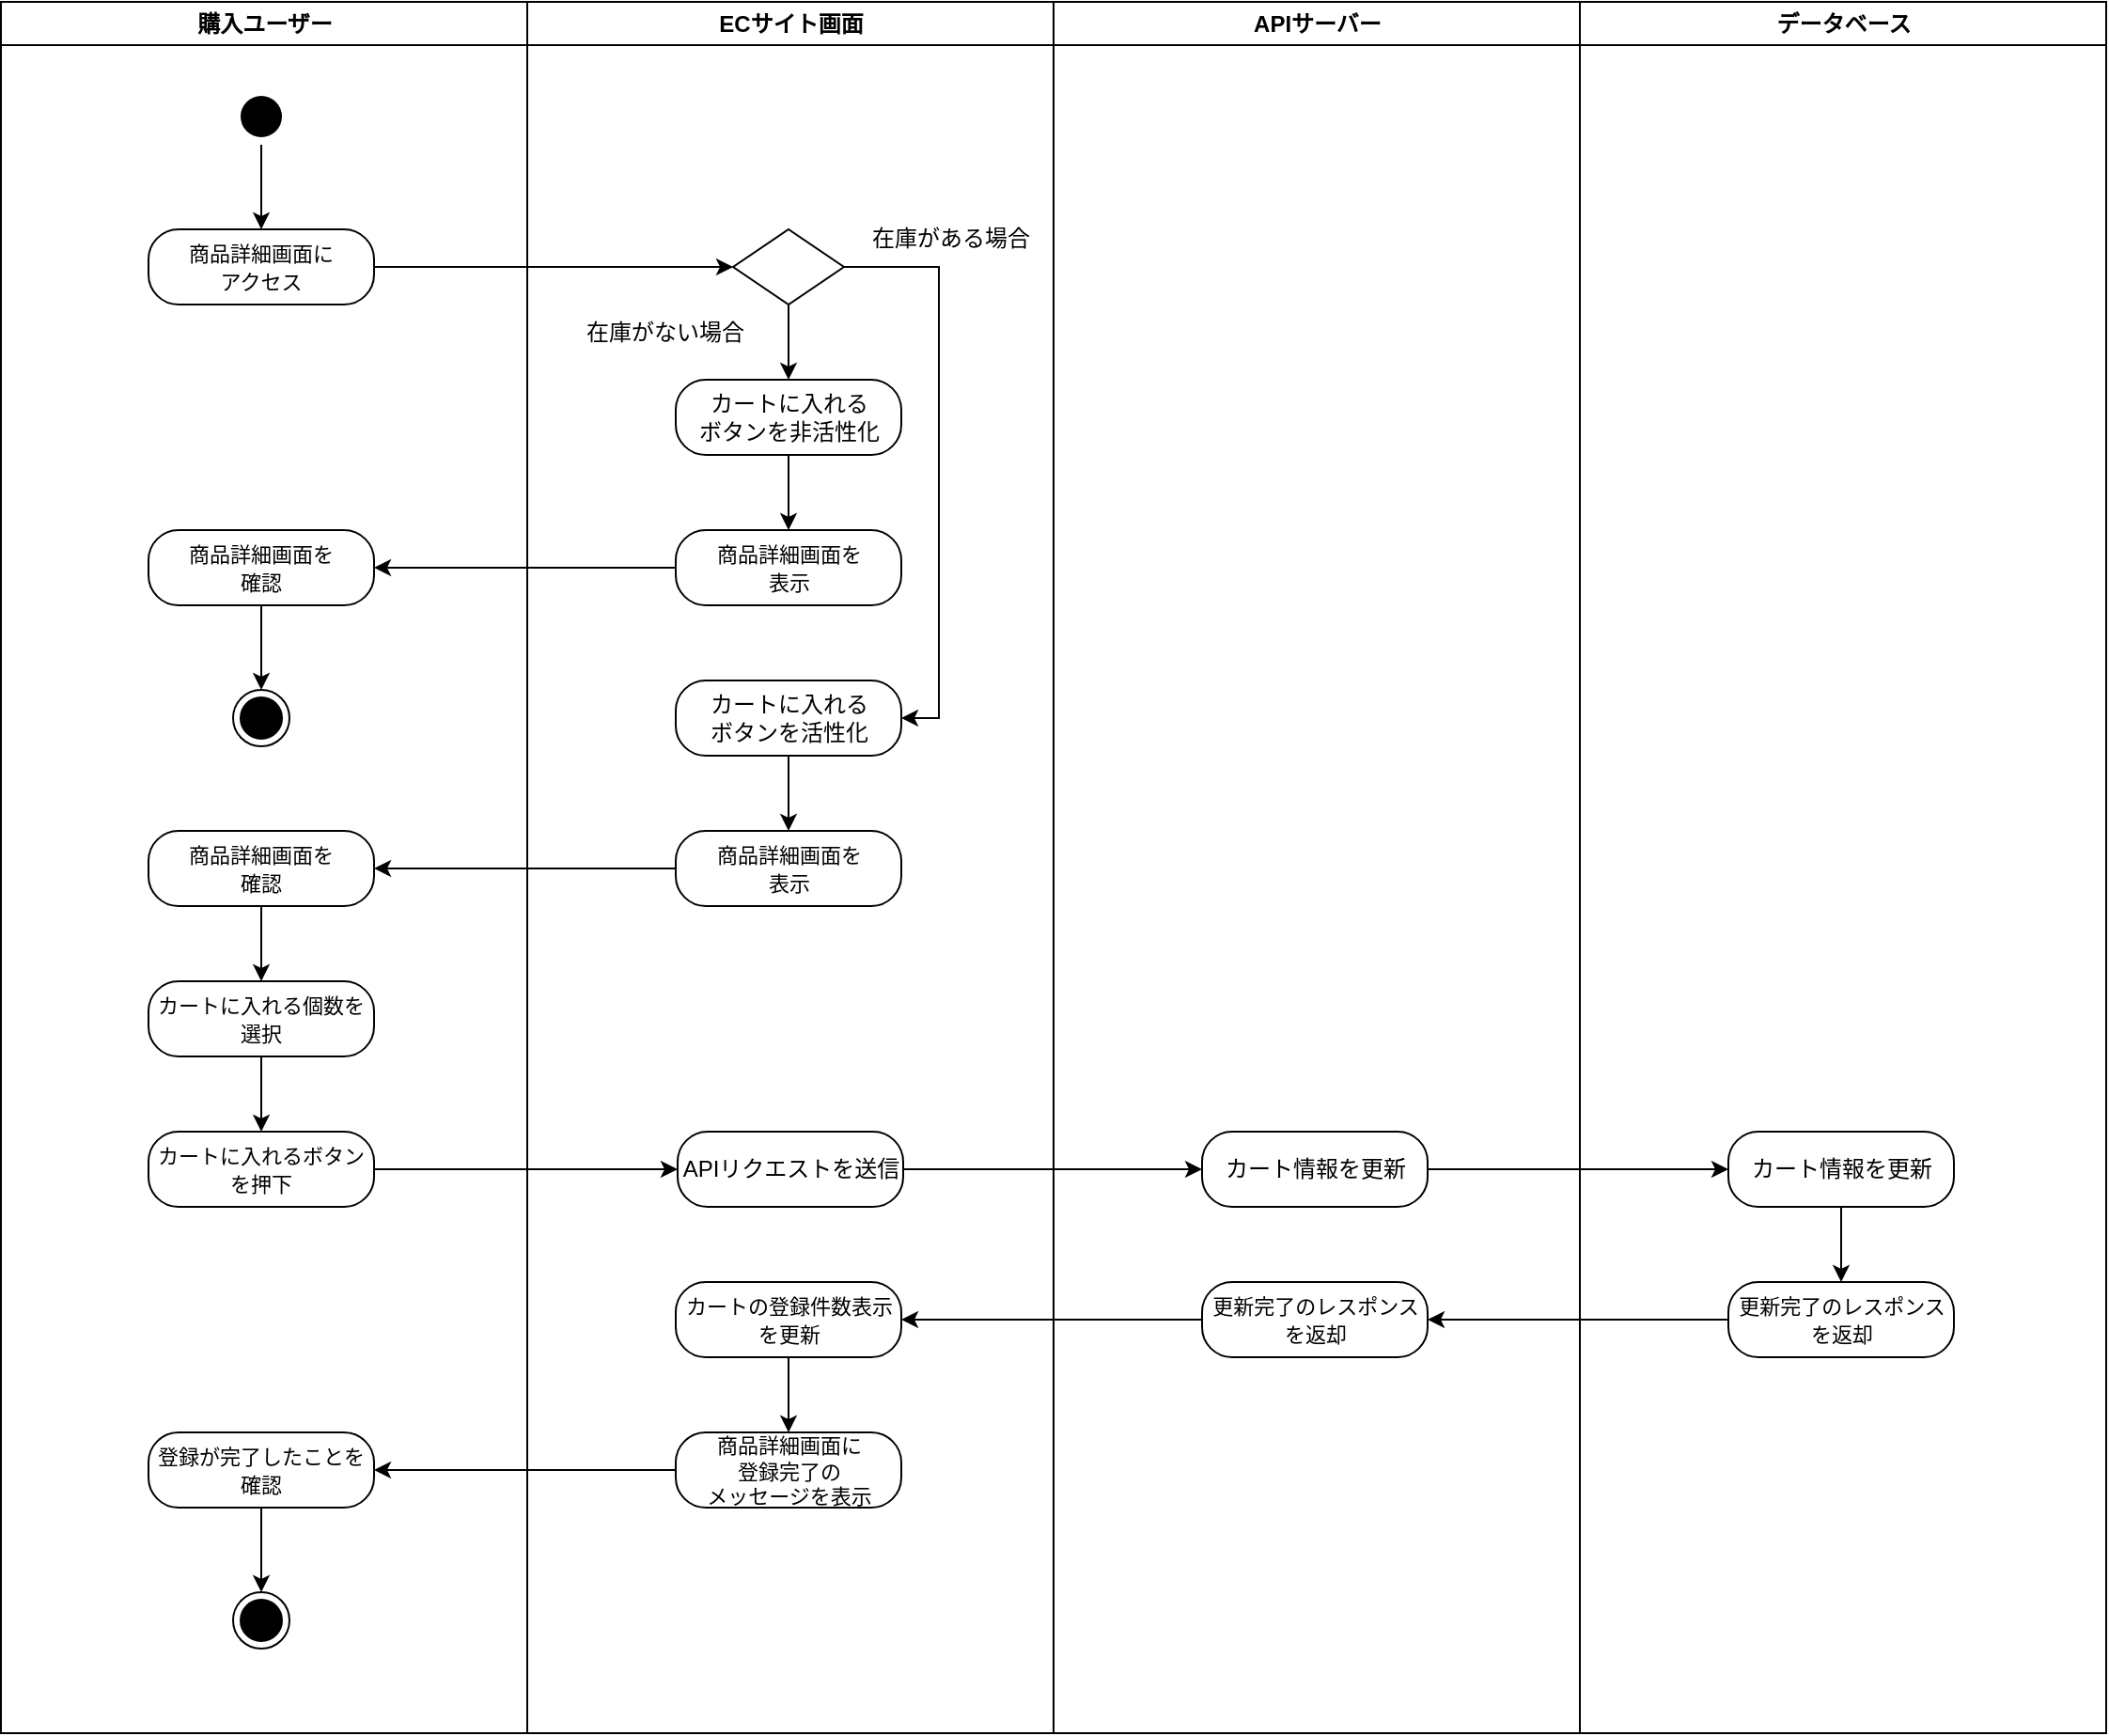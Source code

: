 <mxfile version="24.4.8" type="google">
  <diagram name="Page-1" id="e7e014a7-5840-1c2e-5031-d8a46d1fe8dd">
    <mxGraphModel grid="0" page="0" gridSize="10" guides="1" tooltips="1" connect="1" arrows="1" fold="1" pageScale="1" pageWidth="1169" pageHeight="826" background="none" math="0" shadow="0">
      <root>
        <mxCell id="0" />
        <mxCell id="1" parent="0" />
        <mxCell id="2" value="購入ユーザー" style="swimlane;whiteSpace=wrap;startSize=23;" vertex="1" parent="1">
          <mxGeometry x="161.5" y="39" width="280" height="921" as="geometry" />
        </mxCell>
        <mxCell id="KcW6IALJ6MYgWLLUSF9g-22" style="edgeStyle=orthogonalEdgeStyle;rounded=0;orthogonalLoop=1;jettySize=auto;html=1;entryX=0.5;entryY=0;entryDx=0;entryDy=0;" edge="1" parent="2" source="5" target="KcW6IALJ6MYgWLLUSF9g-21">
          <mxGeometry relative="1" as="geometry" />
        </mxCell>
        <mxCell id="5" value="" style="ellipse;shape=startState;fillColor=#000000;strokeColor=none;" vertex="1" parent="2">
          <mxGeometry x="123.5" y="46" width="30" height="30" as="geometry" />
        </mxCell>
        <mxCell id="KcW6IALJ6MYgWLLUSF9g-21" value="&lt;span style=&quot;font-size: 11px;&quot;&gt;商品詳細画面に&lt;/span&gt;&lt;div&gt;&lt;span style=&quot;font-size: 11px;&quot;&gt;アクセス&lt;/span&gt;&lt;/div&gt;" style="rounded=1;whiteSpace=wrap;html=1;arcSize=40;" vertex="1" parent="2">
          <mxGeometry x="78.5" y="121" width="120" height="40" as="geometry" />
        </mxCell>
        <mxCell id="KcW6IALJ6MYgWLLUSF9g-26" value="&lt;span style=&quot;font-size: 11px;&quot;&gt;カートに入れるボタンを押下&lt;/span&gt;" style="rounded=1;whiteSpace=wrap;html=1;arcSize=40;" vertex="1" parent="2">
          <mxGeometry x="78.5" y="601" width="120" height="40" as="geometry" />
        </mxCell>
        <mxCell id="KcW6IALJ6MYgWLLUSF9g-91" style="edgeStyle=orthogonalEdgeStyle;rounded=0;orthogonalLoop=1;jettySize=auto;html=1;entryX=0.5;entryY=0;entryDx=0;entryDy=0;" edge="1" parent="2" source="KcW6IALJ6MYgWLLUSF9g-55" target="KcW6IALJ6MYgWLLUSF9g-90">
          <mxGeometry relative="1" as="geometry" />
        </mxCell>
        <mxCell id="KcW6IALJ6MYgWLLUSF9g-55" value="&lt;span style=&quot;font-size: 11px;&quot;&gt;商品詳細画面を&lt;/span&gt;&lt;div&gt;&lt;span style=&quot;font-size: 11px;&quot;&gt;確認&lt;/span&gt;&lt;/div&gt;" style="rounded=1;whiteSpace=wrap;html=1;arcSize=40;" vertex="1" parent="2">
          <mxGeometry x="78.5" y="441" width="120" height="40" as="geometry" />
        </mxCell>
        <mxCell id="KcW6IALJ6MYgWLLUSF9g-59" style="edgeStyle=orthogonalEdgeStyle;rounded=0;orthogonalLoop=1;jettySize=auto;html=1;entryX=0.5;entryY=0;entryDx=0;entryDy=0;" edge="1" parent="2" source="KcW6IALJ6MYgWLLUSF9g-56" target="KcW6IALJ6MYgWLLUSF9g-58">
          <mxGeometry relative="1" as="geometry" />
        </mxCell>
        <mxCell id="KcW6IALJ6MYgWLLUSF9g-56" value="&lt;span style=&quot;font-size: 11px;&quot;&gt;商品詳細画面を&lt;/span&gt;&lt;div&gt;&lt;span style=&quot;font-size: 11px;&quot;&gt;確認&lt;/span&gt;&lt;/div&gt;" style="rounded=1;whiteSpace=wrap;html=1;arcSize=40;" vertex="1" parent="2">
          <mxGeometry x="78.5" y="281" width="120" height="40" as="geometry" />
        </mxCell>
        <mxCell id="KcW6IALJ6MYgWLLUSF9g-58" value="" style="ellipse;html=1;shape=endState;fillColor=#000000;strokeColor=default;" vertex="1" parent="2">
          <mxGeometry x="123.5" y="366" width="30" height="30" as="geometry" />
        </mxCell>
        <mxCell id="KcW6IALJ6MYgWLLUSF9g-88" style="edgeStyle=orthogonalEdgeStyle;rounded=0;orthogonalLoop=1;jettySize=auto;html=1;entryX=0.5;entryY=0;entryDx=0;entryDy=0;" edge="1" parent="2" source="KcW6IALJ6MYgWLLUSF9g-81" target="KcW6IALJ6MYgWLLUSF9g-87">
          <mxGeometry relative="1" as="geometry" />
        </mxCell>
        <mxCell id="KcW6IALJ6MYgWLLUSF9g-81" value="&lt;span style=&quot;font-size: 11px;&quot;&gt;登録が完了したことを&lt;/span&gt;&lt;div&gt;&lt;span style=&quot;font-size: 11px;&quot;&gt;確認&lt;/span&gt;&lt;/div&gt;" style="rounded=1;whiteSpace=wrap;html=1;arcSize=40;" vertex="1" parent="2">
          <mxGeometry x="78.5" y="761" width="120" height="40" as="geometry" />
        </mxCell>
        <mxCell id="KcW6IALJ6MYgWLLUSF9g-87" value="" style="ellipse;html=1;shape=endState;fillColor=#000000;strokeColor=default;" vertex="1" parent="2">
          <mxGeometry x="123.5" y="846" width="30" height="30" as="geometry" />
        </mxCell>
        <mxCell id="KcW6IALJ6MYgWLLUSF9g-92" style="edgeStyle=orthogonalEdgeStyle;rounded=0;orthogonalLoop=1;jettySize=auto;html=1;entryX=0.5;entryY=0;entryDx=0;entryDy=0;" edge="1" parent="2" source="KcW6IALJ6MYgWLLUSF9g-90" target="KcW6IALJ6MYgWLLUSF9g-26">
          <mxGeometry relative="1" as="geometry" />
        </mxCell>
        <mxCell id="KcW6IALJ6MYgWLLUSF9g-90" value="&lt;span style=&quot;font-size: 11px;&quot;&gt;カートに入れる個数を選択&lt;/span&gt;" style="rounded=1;whiteSpace=wrap;html=1;arcSize=40;" vertex="1" parent="2">
          <mxGeometry x="78.5" y="521" width="120" height="40" as="geometry" />
        </mxCell>
        <mxCell id="3" value="ECサイト画面" style="swimlane;whiteSpace=wrap;startSize=23;" vertex="1" parent="1">
          <mxGeometry x="441.5" y="39" width="280" height="921" as="geometry" />
        </mxCell>
        <mxCell id="JWLb-32_a0x0ovrGCaO_-7" value="APIリクエストを送信" style="rounded=1;whiteSpace=wrap;html=1;arcSize=40;" vertex="1" parent="3">
          <mxGeometry x="80" y="601" width="120" height="40" as="geometry" />
        </mxCell>
        <mxCell id="KcW6IALJ6MYgWLLUSF9g-79" style="edgeStyle=orthogonalEdgeStyle;rounded=0;orthogonalLoop=1;jettySize=auto;html=1;entryX=0.5;entryY=0;entryDx=0;entryDy=0;" edge="1" parent="3" source="JWLb-32_a0x0ovrGCaO_-18" target="KcW6IALJ6MYgWLLUSF9g-77">
          <mxGeometry relative="1" as="geometry" />
        </mxCell>
        <mxCell id="JWLb-32_a0x0ovrGCaO_-18" value="&lt;font style=&quot;font-size: 11px;&quot;&gt;カートの登録件数表示を更新&lt;/font&gt;" style="rounded=1;whiteSpace=wrap;html=1;arcSize=40;" vertex="1" parent="3">
          <mxGeometry x="79" y="681" width="120" height="40" as="geometry" />
        </mxCell>
        <mxCell id="KcW6IALJ6MYgWLLUSF9g-50" style="edgeStyle=orthogonalEdgeStyle;rounded=0;orthogonalLoop=1;jettySize=auto;html=1;entryX=0.5;entryY=0;entryDx=0;entryDy=0;" edge="1" parent="3" source="KcW6IALJ6MYgWLLUSF9g-31" target="KcW6IALJ6MYgWLLUSF9g-33">
          <mxGeometry relative="1" as="geometry" />
        </mxCell>
        <mxCell id="KcW6IALJ6MYgWLLUSF9g-51" style="edgeStyle=orthogonalEdgeStyle;rounded=0;orthogonalLoop=1;jettySize=auto;html=1;entryX=1;entryY=0.5;entryDx=0;entryDy=0;" edge="1" parent="3" source="KcW6IALJ6MYgWLLUSF9g-31" target="KcW6IALJ6MYgWLLUSF9g-49">
          <mxGeometry relative="1" as="geometry">
            <Array as="points">
              <mxPoint x="219" y="141" />
              <mxPoint x="219" y="381" />
            </Array>
          </mxGeometry>
        </mxCell>
        <mxCell id="KcW6IALJ6MYgWLLUSF9g-31" value="" style="rhombus;whiteSpace=wrap;html=1;" vertex="1" parent="3">
          <mxGeometry x="109.5" y="121" width="59" height="40" as="geometry" />
        </mxCell>
        <mxCell id="KcW6IALJ6MYgWLLUSF9g-61" style="edgeStyle=orthogonalEdgeStyle;rounded=0;orthogonalLoop=1;jettySize=auto;html=1;entryX=0.5;entryY=0;entryDx=0;entryDy=0;" edge="1" parent="3" source="KcW6IALJ6MYgWLLUSF9g-33" target="KcW6IALJ6MYgWLLUSF9g-60">
          <mxGeometry relative="1" as="geometry" />
        </mxCell>
        <mxCell id="KcW6IALJ6MYgWLLUSF9g-33" value="カートに入れる&lt;div&gt;ボタンを非活性化&lt;/div&gt;" style="rounded=1;whiteSpace=wrap;html=1;arcSize=40;" vertex="1" parent="3">
          <mxGeometry x="79" y="201" width="120" height="40" as="geometry" />
        </mxCell>
        <mxCell id="KcW6IALJ6MYgWLLUSF9g-52" style="edgeStyle=orthogonalEdgeStyle;rounded=0;orthogonalLoop=1;jettySize=auto;html=1;entryX=0.5;entryY=0;entryDx=0;entryDy=0;" edge="1" parent="3" source="KcW6IALJ6MYgWLLUSF9g-49" target="KcW6IALJ6MYgWLLUSF9g-23">
          <mxGeometry relative="1" as="geometry" />
        </mxCell>
        <mxCell id="KcW6IALJ6MYgWLLUSF9g-49" value="カートに入れる&lt;div&gt;ボタンを活性化&lt;/div&gt;" style="rounded=1;whiteSpace=wrap;html=1;arcSize=40;" vertex="1" parent="3">
          <mxGeometry x="79" y="361" width="120" height="40" as="geometry" />
        </mxCell>
        <mxCell id="KcW6IALJ6MYgWLLUSF9g-23" value="&lt;span style=&quot;font-size: 11px;&quot;&gt;商品詳細画面を&lt;/span&gt;&lt;div&gt;&lt;span style=&quot;font-size: 11px;&quot;&gt;表示&lt;/span&gt;&lt;/div&gt;" style="rounded=1;whiteSpace=wrap;html=1;arcSize=40;" vertex="1" parent="3">
          <mxGeometry x="79" y="441" width="120" height="40" as="geometry" />
        </mxCell>
        <mxCell id="KcW6IALJ6MYgWLLUSF9g-60" value="&lt;span style=&quot;font-size: 11px;&quot;&gt;商品詳細画面を&lt;/span&gt;&lt;div&gt;&lt;span style=&quot;font-size: 11px;&quot;&gt;表示&lt;/span&gt;&lt;/div&gt;" style="rounded=1;whiteSpace=wrap;html=1;arcSize=40;" vertex="1" parent="3">
          <mxGeometry x="79" y="281" width="120" height="40" as="geometry" />
        </mxCell>
        <mxCell id="KcW6IALJ6MYgWLLUSF9g-65" value="在庫がある場合" style="text;html=1;align=center;verticalAlign=middle;whiteSpace=wrap;rounded=0;" vertex="1" parent="3">
          <mxGeometry x="170" y="111" width="110" height="30" as="geometry" />
        </mxCell>
        <mxCell id="KcW6IALJ6MYgWLLUSF9g-66" value="在庫がない場合" style="text;html=1;align=center;verticalAlign=middle;whiteSpace=wrap;rounded=0;" vertex="1" parent="3">
          <mxGeometry x="18.5" y="161" width="110" height="30" as="geometry" />
        </mxCell>
        <mxCell id="KcW6IALJ6MYgWLLUSF9g-77" value="&lt;font style=&quot;font-size: 11px;&quot;&gt;商品詳細画面に&lt;/font&gt;&lt;div style=&quot;font-size: 11px;&quot;&gt;登録完了の&lt;/div&gt;&lt;div style=&quot;font-size: 11px;&quot;&gt;メッセージを表示&lt;/div&gt;" style="rounded=1;whiteSpace=wrap;html=1;arcSize=40;" vertex="1" parent="3">
          <mxGeometry x="79" y="761" width="120" height="40" as="geometry" />
        </mxCell>
        <mxCell id="KcW6IALJ6MYgWLLUSF9g-5" value="APIサーバー" style="swimlane;whiteSpace=wrap;startSize=23;" vertex="1" parent="1">
          <mxGeometry x="721.5" y="39" width="280" height="921" as="geometry" />
        </mxCell>
        <mxCell id="KcW6IALJ6MYgWLLUSF9g-69" value="カート情報を更新" style="rounded=1;whiteSpace=wrap;html=1;arcSize=40;" vertex="1" parent="KcW6IALJ6MYgWLLUSF9g-5">
          <mxGeometry x="79" y="601" width="120" height="40" as="geometry" />
        </mxCell>
        <mxCell id="KcW6IALJ6MYgWLLUSF9g-75" value="&lt;span style=&quot;font-size: 11px;&quot;&gt;更新完了のレスポンス&lt;/span&gt;&lt;div&gt;&lt;span style=&quot;font-size: 11px;&quot;&gt;を返却&lt;/span&gt;&lt;/div&gt;" style="rounded=1;whiteSpace=wrap;html=1;arcSize=40;" vertex="1" parent="KcW6IALJ6MYgWLLUSF9g-5">
          <mxGeometry x="79" y="681" width="120" height="40" as="geometry" />
        </mxCell>
        <mxCell id="KcW6IALJ6MYgWLLUSF9g-20" value="データベース" style="swimlane;whiteSpace=wrap;startSize=23;" vertex="1" parent="1">
          <mxGeometry x="1001.5" y="39" width="280" height="921" as="geometry" />
        </mxCell>
        <mxCell id="KcW6IALJ6MYgWLLUSF9g-94" style="edgeStyle=orthogonalEdgeStyle;rounded=0;orthogonalLoop=1;jettySize=auto;html=1;entryX=0.5;entryY=0;entryDx=0;entryDy=0;" edge="1" parent="KcW6IALJ6MYgWLLUSF9g-20" source="KcW6IALJ6MYgWLLUSF9g-71" target="KcW6IALJ6MYgWLLUSF9g-93">
          <mxGeometry relative="1" as="geometry" />
        </mxCell>
        <mxCell id="KcW6IALJ6MYgWLLUSF9g-71" value="カート情報を更新" style="rounded=1;whiteSpace=wrap;html=1;arcSize=40;" vertex="1" parent="KcW6IALJ6MYgWLLUSF9g-20">
          <mxGeometry x="79" y="601" width="120" height="40" as="geometry" />
        </mxCell>
        <mxCell id="KcW6IALJ6MYgWLLUSF9g-93" value="&lt;span style=&quot;font-size: 11px;&quot;&gt;更新完了のレスポンス&lt;/span&gt;&lt;div&gt;&lt;span style=&quot;font-size: 11px;&quot;&gt;を返却&lt;/span&gt;&lt;/div&gt;" style="rounded=1;whiteSpace=wrap;html=1;arcSize=40;" vertex="1" parent="KcW6IALJ6MYgWLLUSF9g-20">
          <mxGeometry x="79" y="681" width="120" height="40" as="geometry" />
        </mxCell>
        <mxCell id="KcW6IALJ6MYgWLLUSF9g-62" style="edgeStyle=orthogonalEdgeStyle;rounded=0;orthogonalLoop=1;jettySize=auto;html=1;entryX=1;entryY=0.5;entryDx=0;entryDy=0;" edge="1" parent="1" source="KcW6IALJ6MYgWLLUSF9g-60" target="KcW6IALJ6MYgWLLUSF9g-56">
          <mxGeometry relative="1" as="geometry" />
        </mxCell>
        <mxCell id="KcW6IALJ6MYgWLLUSF9g-63" style="edgeStyle=orthogonalEdgeStyle;rounded=0;orthogonalLoop=1;jettySize=auto;html=1;entryX=1;entryY=0.5;entryDx=0;entryDy=0;" edge="1" parent="1" source="KcW6IALJ6MYgWLLUSF9g-23" target="KcW6IALJ6MYgWLLUSF9g-55">
          <mxGeometry relative="1" as="geometry" />
        </mxCell>
        <mxCell id="KcW6IALJ6MYgWLLUSF9g-68" style="edgeStyle=orthogonalEdgeStyle;rounded=0;orthogonalLoop=1;jettySize=auto;html=1;entryX=0;entryY=0.5;entryDx=0;entryDy=0;" edge="1" parent="1" source="KcW6IALJ6MYgWLLUSF9g-26" target="JWLb-32_a0x0ovrGCaO_-7">
          <mxGeometry relative="1" as="geometry" />
        </mxCell>
        <mxCell id="KcW6IALJ6MYgWLLUSF9g-72" style="edgeStyle=orthogonalEdgeStyle;rounded=0;orthogonalLoop=1;jettySize=auto;html=1;entryX=0;entryY=0.5;entryDx=0;entryDy=0;" edge="1" parent="1" source="JWLb-32_a0x0ovrGCaO_-7" target="KcW6IALJ6MYgWLLUSF9g-69">
          <mxGeometry relative="1" as="geometry" />
        </mxCell>
        <mxCell id="KcW6IALJ6MYgWLLUSF9g-73" style="edgeStyle=orthogonalEdgeStyle;rounded=0;orthogonalLoop=1;jettySize=auto;html=1;entryX=0;entryY=0.5;entryDx=0;entryDy=0;" edge="1" parent="1" source="KcW6IALJ6MYgWLLUSF9g-69" target="KcW6IALJ6MYgWLLUSF9g-71">
          <mxGeometry relative="1" as="geometry" />
        </mxCell>
        <mxCell id="KcW6IALJ6MYgWLLUSF9g-78" style="edgeStyle=orthogonalEdgeStyle;rounded=0;orthogonalLoop=1;jettySize=auto;html=1;entryX=1;entryY=0.5;entryDx=0;entryDy=0;" edge="1" parent="1" source="KcW6IALJ6MYgWLLUSF9g-75" target="JWLb-32_a0x0ovrGCaO_-18">
          <mxGeometry relative="1" as="geometry" />
        </mxCell>
        <mxCell id="KcW6IALJ6MYgWLLUSF9g-82" style="edgeStyle=orthogonalEdgeStyle;rounded=0;orthogonalLoop=1;jettySize=auto;html=1;entryX=1;entryY=0.5;entryDx=0;entryDy=0;" edge="1" parent="1" source="KcW6IALJ6MYgWLLUSF9g-77" target="KcW6IALJ6MYgWLLUSF9g-81">
          <mxGeometry relative="1" as="geometry" />
        </mxCell>
        <mxCell id="KcW6IALJ6MYgWLLUSF9g-89" style="edgeStyle=orthogonalEdgeStyle;rounded=0;orthogonalLoop=1;jettySize=auto;html=1;entryX=0;entryY=0.5;entryDx=0;entryDy=0;" edge="1" parent="1" source="KcW6IALJ6MYgWLLUSF9g-21" target="KcW6IALJ6MYgWLLUSF9g-31">
          <mxGeometry relative="1" as="geometry" />
        </mxCell>
        <mxCell id="KcW6IALJ6MYgWLLUSF9g-95" style="edgeStyle=orthogonalEdgeStyle;rounded=0;orthogonalLoop=1;jettySize=auto;html=1;entryX=1;entryY=0.5;entryDx=0;entryDy=0;" edge="1" parent="1" source="KcW6IALJ6MYgWLLUSF9g-93" target="KcW6IALJ6MYgWLLUSF9g-75">
          <mxGeometry relative="1" as="geometry" />
        </mxCell>
      </root>
    </mxGraphModel>
  </diagram>
</mxfile>
